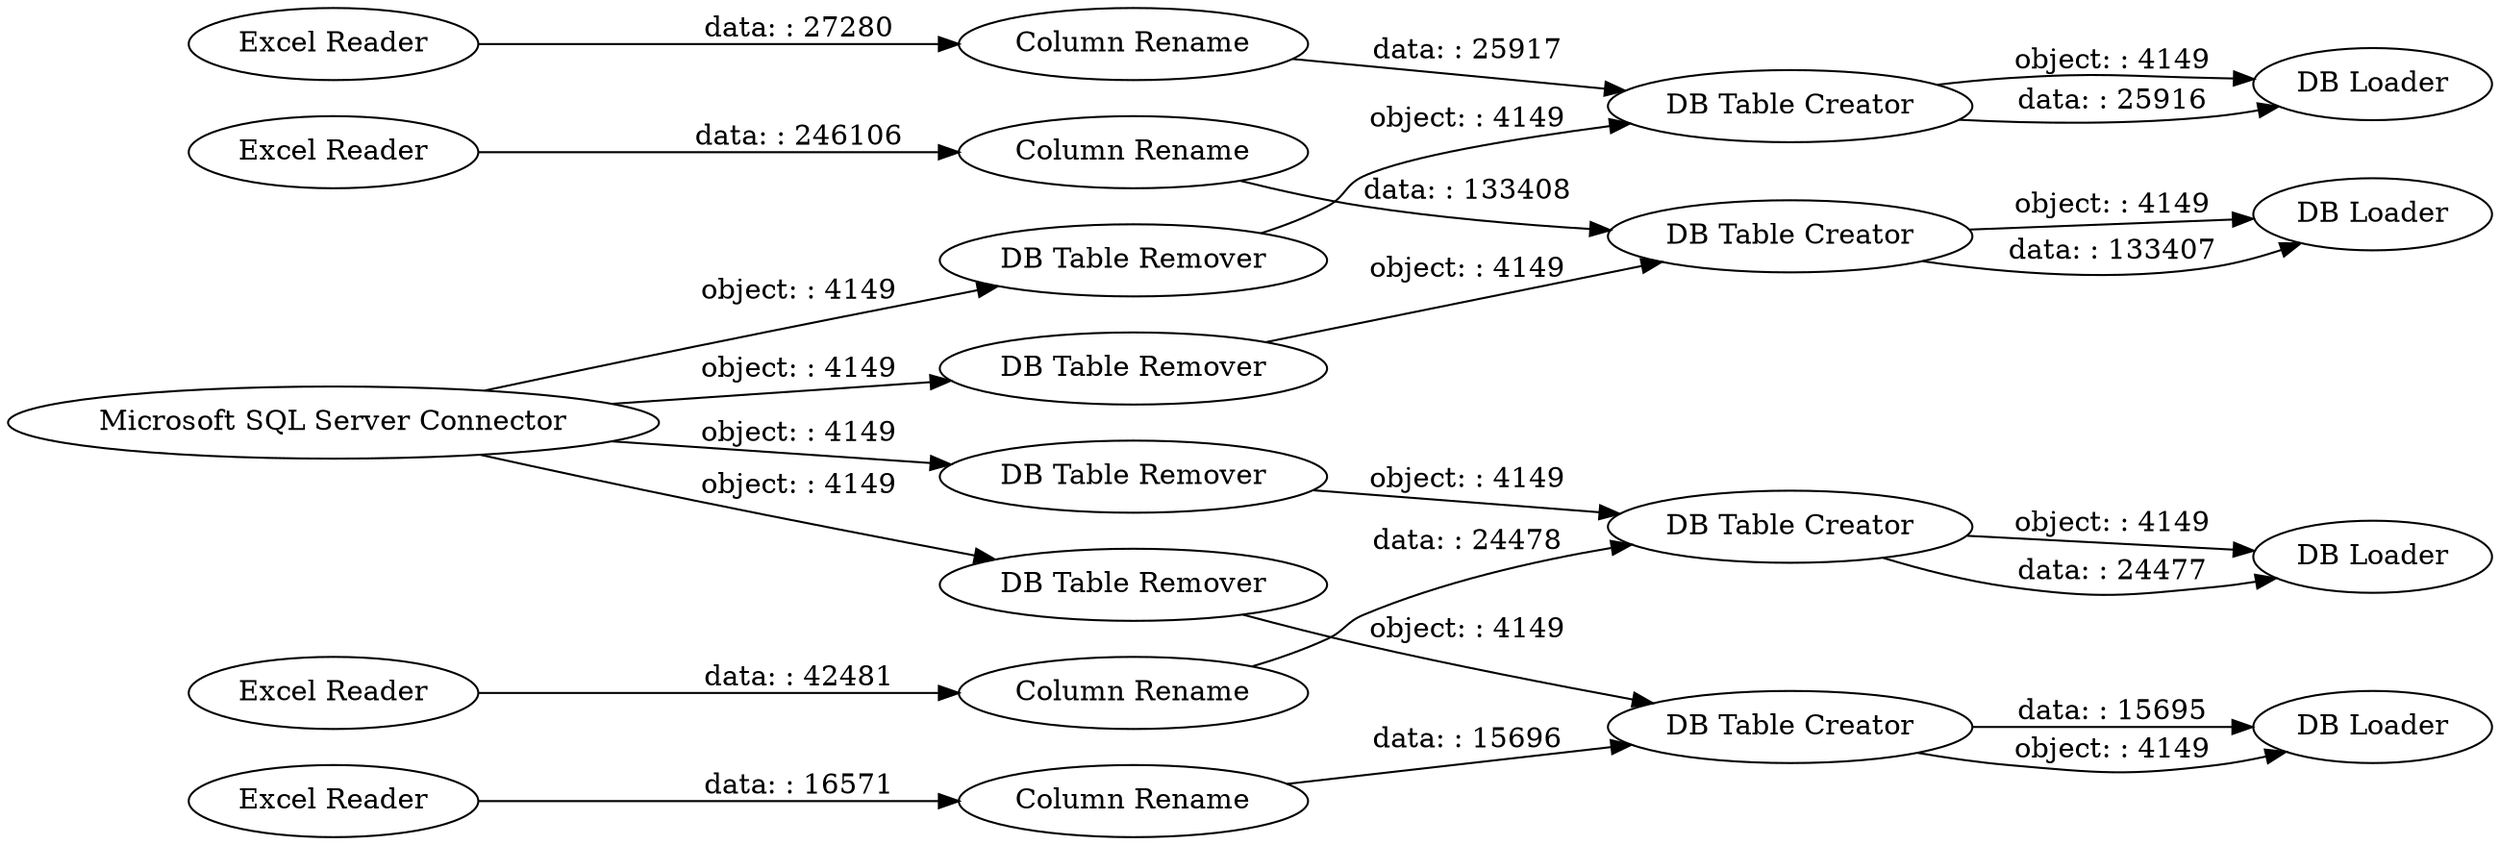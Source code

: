 digraph {
	"-4077393764433296673_26" [label="Excel Reader"]
	"-4077393764433296673_1" [label="Excel Reader"]
	"-4077393764433296673_15" [label="DB Table Remover"]
	"-4077393764433296673_27" [label="Column Rename"]
	"-4077393764433296673_16" [label="Excel Reader"]
	"-4077393764433296673_8" [label="DB Loader"]
	"-4077393764433296673_20" [label="DB Loader"]
	"-4077393764433296673_9" [label="Column Rename"]
	"-4077393764433296673_21" [label="Column Rename"]
	"-4077393764433296673_13" [label="DB Loader"]
	"-4077393764433296673_19" [label="DB Table Creator"]
	"-4077393764433296673_24" [label="DB Loader"]
	"-4077393764433296673_6" [label="Microsoft SQL Server Connector"]
	"-4077393764433296673_18" [label="DB Table Remover"]
	"-4077393764433296673_17" [label="DB Table Remover"]
	"-4077393764433296673_23" [label="DB Table Creator"]
	"-4077393764433296673_7" [label="DB Table Creator"]
	"-4077393764433296673_22" [label="Excel Reader"]
	"-4077393764433296673_25" [label="Column Rename"]
	"-4077393764433296673_10" [label="DB Table Remover"]
	"-4077393764433296673_28" [label="DB Table Creator"]
	"-4077393764433296673_23" -> "-4077393764433296673_24" [label="object: : 4149"]
	"-4077393764433296673_21" -> "-4077393764433296673_19" [label="data: : 15696"]
	"-4077393764433296673_10" -> "-4077393764433296673_7" [label="object: : 4149"]
	"-4077393764433296673_6" -> "-4077393764433296673_15" [label="object: : 4149"]
	"-4077393764433296673_18" -> "-4077393764433296673_23" [label="object: : 4149"]
	"-4077393764433296673_7" -> "-4077393764433296673_8" [label="object: : 4149"]
	"-4077393764433296673_9" -> "-4077393764433296673_7" [label="data: : 24478"]
	"-4077393764433296673_15" -> "-4077393764433296673_28" [label="object: : 4149"]
	"-4077393764433296673_1" -> "-4077393764433296673_9" [label="data: : 42481"]
	"-4077393764433296673_25" -> "-4077393764433296673_23" [label="data: : 25917"]
	"-4077393764433296673_6" -> "-4077393764433296673_17" [label="object: : 4149"]
	"-4077393764433296673_22" -> "-4077393764433296673_21" [label="data: : 16571"]
	"-4077393764433296673_28" -> "-4077393764433296673_13" [label="object: : 4149"]
	"-4077393764433296673_27" -> "-4077393764433296673_28" [label="data: : 133408"]
	"-4077393764433296673_26" -> "-4077393764433296673_25" [label="data: : 27280"]
	"-4077393764433296673_23" -> "-4077393764433296673_24" [label="data: : 25916"]
	"-4077393764433296673_19" -> "-4077393764433296673_20" [label="data: : 15695"]
	"-4077393764433296673_6" -> "-4077393764433296673_10" [label="object: : 4149"]
	"-4077393764433296673_16" -> "-4077393764433296673_27" [label="data: : 246106"]
	"-4077393764433296673_7" -> "-4077393764433296673_8" [label="data: : 24477"]
	"-4077393764433296673_19" -> "-4077393764433296673_20" [label="object: : 4149"]
	"-4077393764433296673_6" -> "-4077393764433296673_18" [label="object: : 4149"]
	"-4077393764433296673_28" -> "-4077393764433296673_13" [label="data: : 133407"]
	"-4077393764433296673_17" -> "-4077393764433296673_19" [label="object: : 4149"]
	rankdir=LR
}
